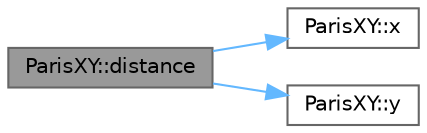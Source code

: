 digraph "ParisXY::distance"
{
 // LATEX_PDF_SIZE
  bgcolor="transparent";
  edge [fontname=Helvetica,fontsize=10,labelfontname=Helvetica,labelfontsize=10];
  node [fontname=Helvetica,fontsize=10,shape=box,height=0.2,width=0.4];
  rankdir="LR";
  Node1 [id="Node000001",label="ParisXY::distance",height=0.2,width=0.4,color="gray40", fillcolor="grey60", style="filled", fontcolor="black",tooltip=" "];
  Node1 -> Node2 [id="edge1_Node000001_Node000002",color="steelblue1",style="solid",tooltip=" "];
  Node2 [id="Node000002",label="ParisXY::x",height=0.2,width=0.4,color="grey40", fillcolor="white", style="filled",URL="$class_paris_x_y.html#a6b89499857072df0584b90273e753dcf",tooltip=" "];
  Node1 -> Node3 [id="edge2_Node000001_Node000003",color="steelblue1",style="solid",tooltip=" "];
  Node3 [id="Node000003",label="ParisXY::y",height=0.2,width=0.4,color="grey40", fillcolor="white", style="filled",URL="$class_paris_x_y.html#a577d916ab7fa7859e0ad5ab08a286fb5",tooltip=" "];
}
